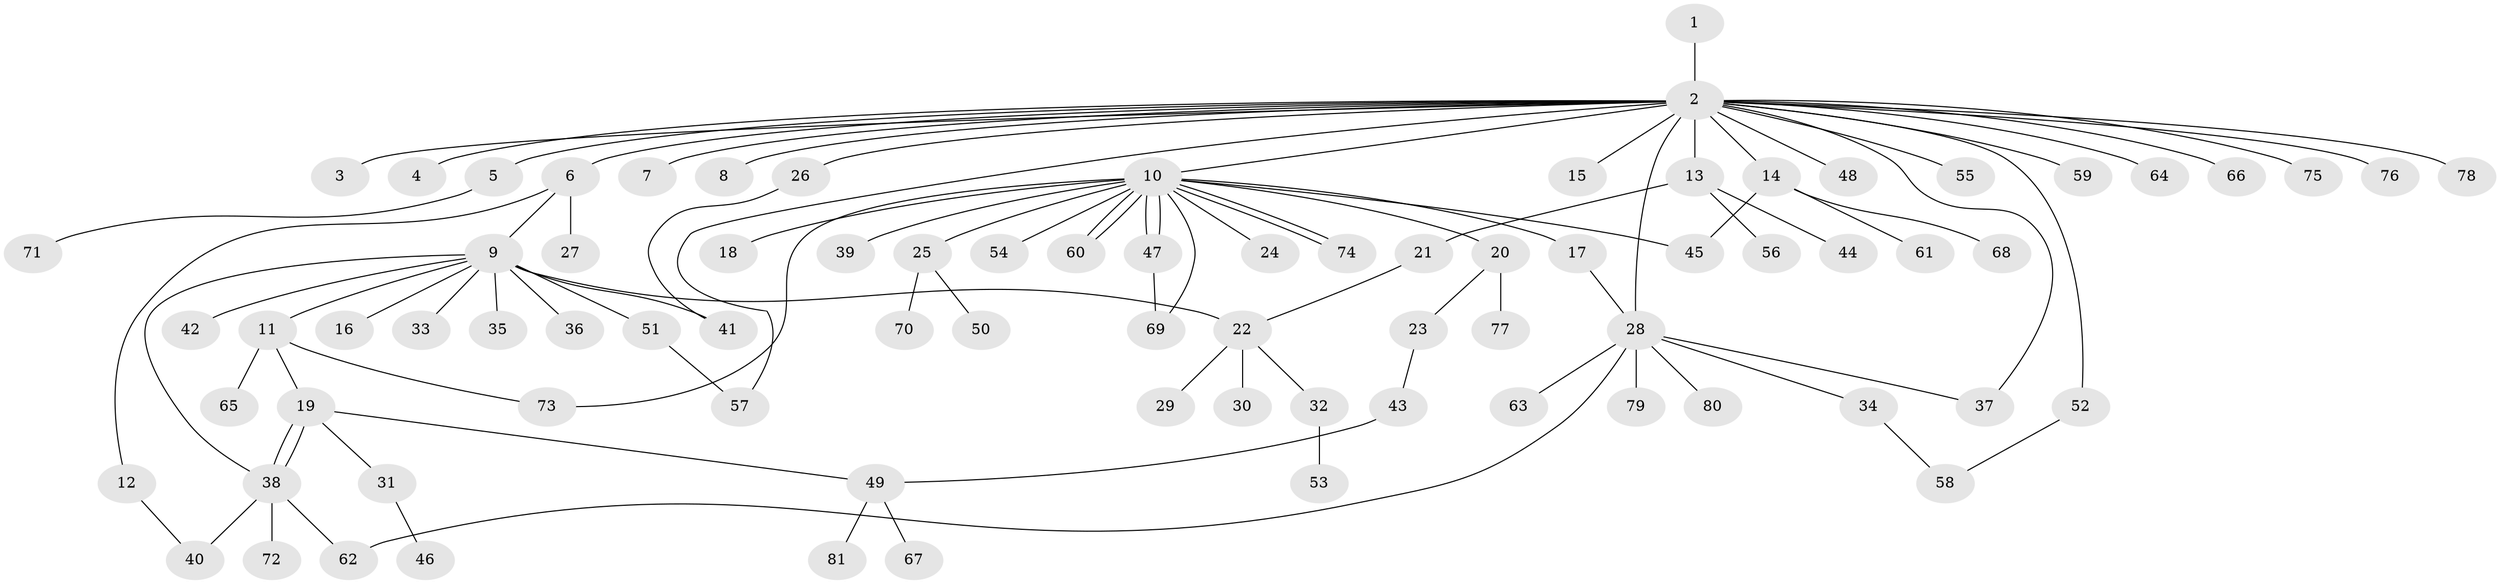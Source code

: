// Generated by graph-tools (version 1.1) at 2025/14/03/09/25 04:14:42]
// undirected, 81 vertices, 97 edges
graph export_dot {
graph [start="1"]
  node [color=gray90,style=filled];
  1;
  2;
  3;
  4;
  5;
  6;
  7;
  8;
  9;
  10;
  11;
  12;
  13;
  14;
  15;
  16;
  17;
  18;
  19;
  20;
  21;
  22;
  23;
  24;
  25;
  26;
  27;
  28;
  29;
  30;
  31;
  32;
  33;
  34;
  35;
  36;
  37;
  38;
  39;
  40;
  41;
  42;
  43;
  44;
  45;
  46;
  47;
  48;
  49;
  50;
  51;
  52;
  53;
  54;
  55;
  56;
  57;
  58;
  59;
  60;
  61;
  62;
  63;
  64;
  65;
  66;
  67;
  68;
  69;
  70;
  71;
  72;
  73;
  74;
  75;
  76;
  77;
  78;
  79;
  80;
  81;
  1 -- 2;
  2 -- 3;
  2 -- 4;
  2 -- 5;
  2 -- 6;
  2 -- 7;
  2 -- 8;
  2 -- 10;
  2 -- 13;
  2 -- 14;
  2 -- 15;
  2 -- 26;
  2 -- 28;
  2 -- 37;
  2 -- 48;
  2 -- 52;
  2 -- 55;
  2 -- 57;
  2 -- 59;
  2 -- 64;
  2 -- 66;
  2 -- 75;
  2 -- 76;
  2 -- 78;
  5 -- 71;
  6 -- 9;
  6 -- 12;
  6 -- 27;
  9 -- 11;
  9 -- 16;
  9 -- 22;
  9 -- 33;
  9 -- 35;
  9 -- 36;
  9 -- 38;
  9 -- 41;
  9 -- 42;
  9 -- 51;
  10 -- 17;
  10 -- 18;
  10 -- 20;
  10 -- 24;
  10 -- 25;
  10 -- 39;
  10 -- 45;
  10 -- 47;
  10 -- 47;
  10 -- 54;
  10 -- 60;
  10 -- 60;
  10 -- 69;
  10 -- 73;
  10 -- 74;
  10 -- 74;
  11 -- 19;
  11 -- 65;
  11 -- 73;
  12 -- 40;
  13 -- 21;
  13 -- 44;
  13 -- 56;
  14 -- 45;
  14 -- 61;
  14 -- 68;
  17 -- 28;
  19 -- 31;
  19 -- 38;
  19 -- 38;
  19 -- 49;
  20 -- 23;
  20 -- 77;
  21 -- 22;
  22 -- 29;
  22 -- 30;
  22 -- 32;
  23 -- 43;
  25 -- 50;
  25 -- 70;
  26 -- 41;
  28 -- 34;
  28 -- 37;
  28 -- 62;
  28 -- 63;
  28 -- 79;
  28 -- 80;
  31 -- 46;
  32 -- 53;
  34 -- 58;
  38 -- 40;
  38 -- 62;
  38 -- 72;
  43 -- 49;
  47 -- 69;
  49 -- 67;
  49 -- 81;
  51 -- 57;
  52 -- 58;
}
